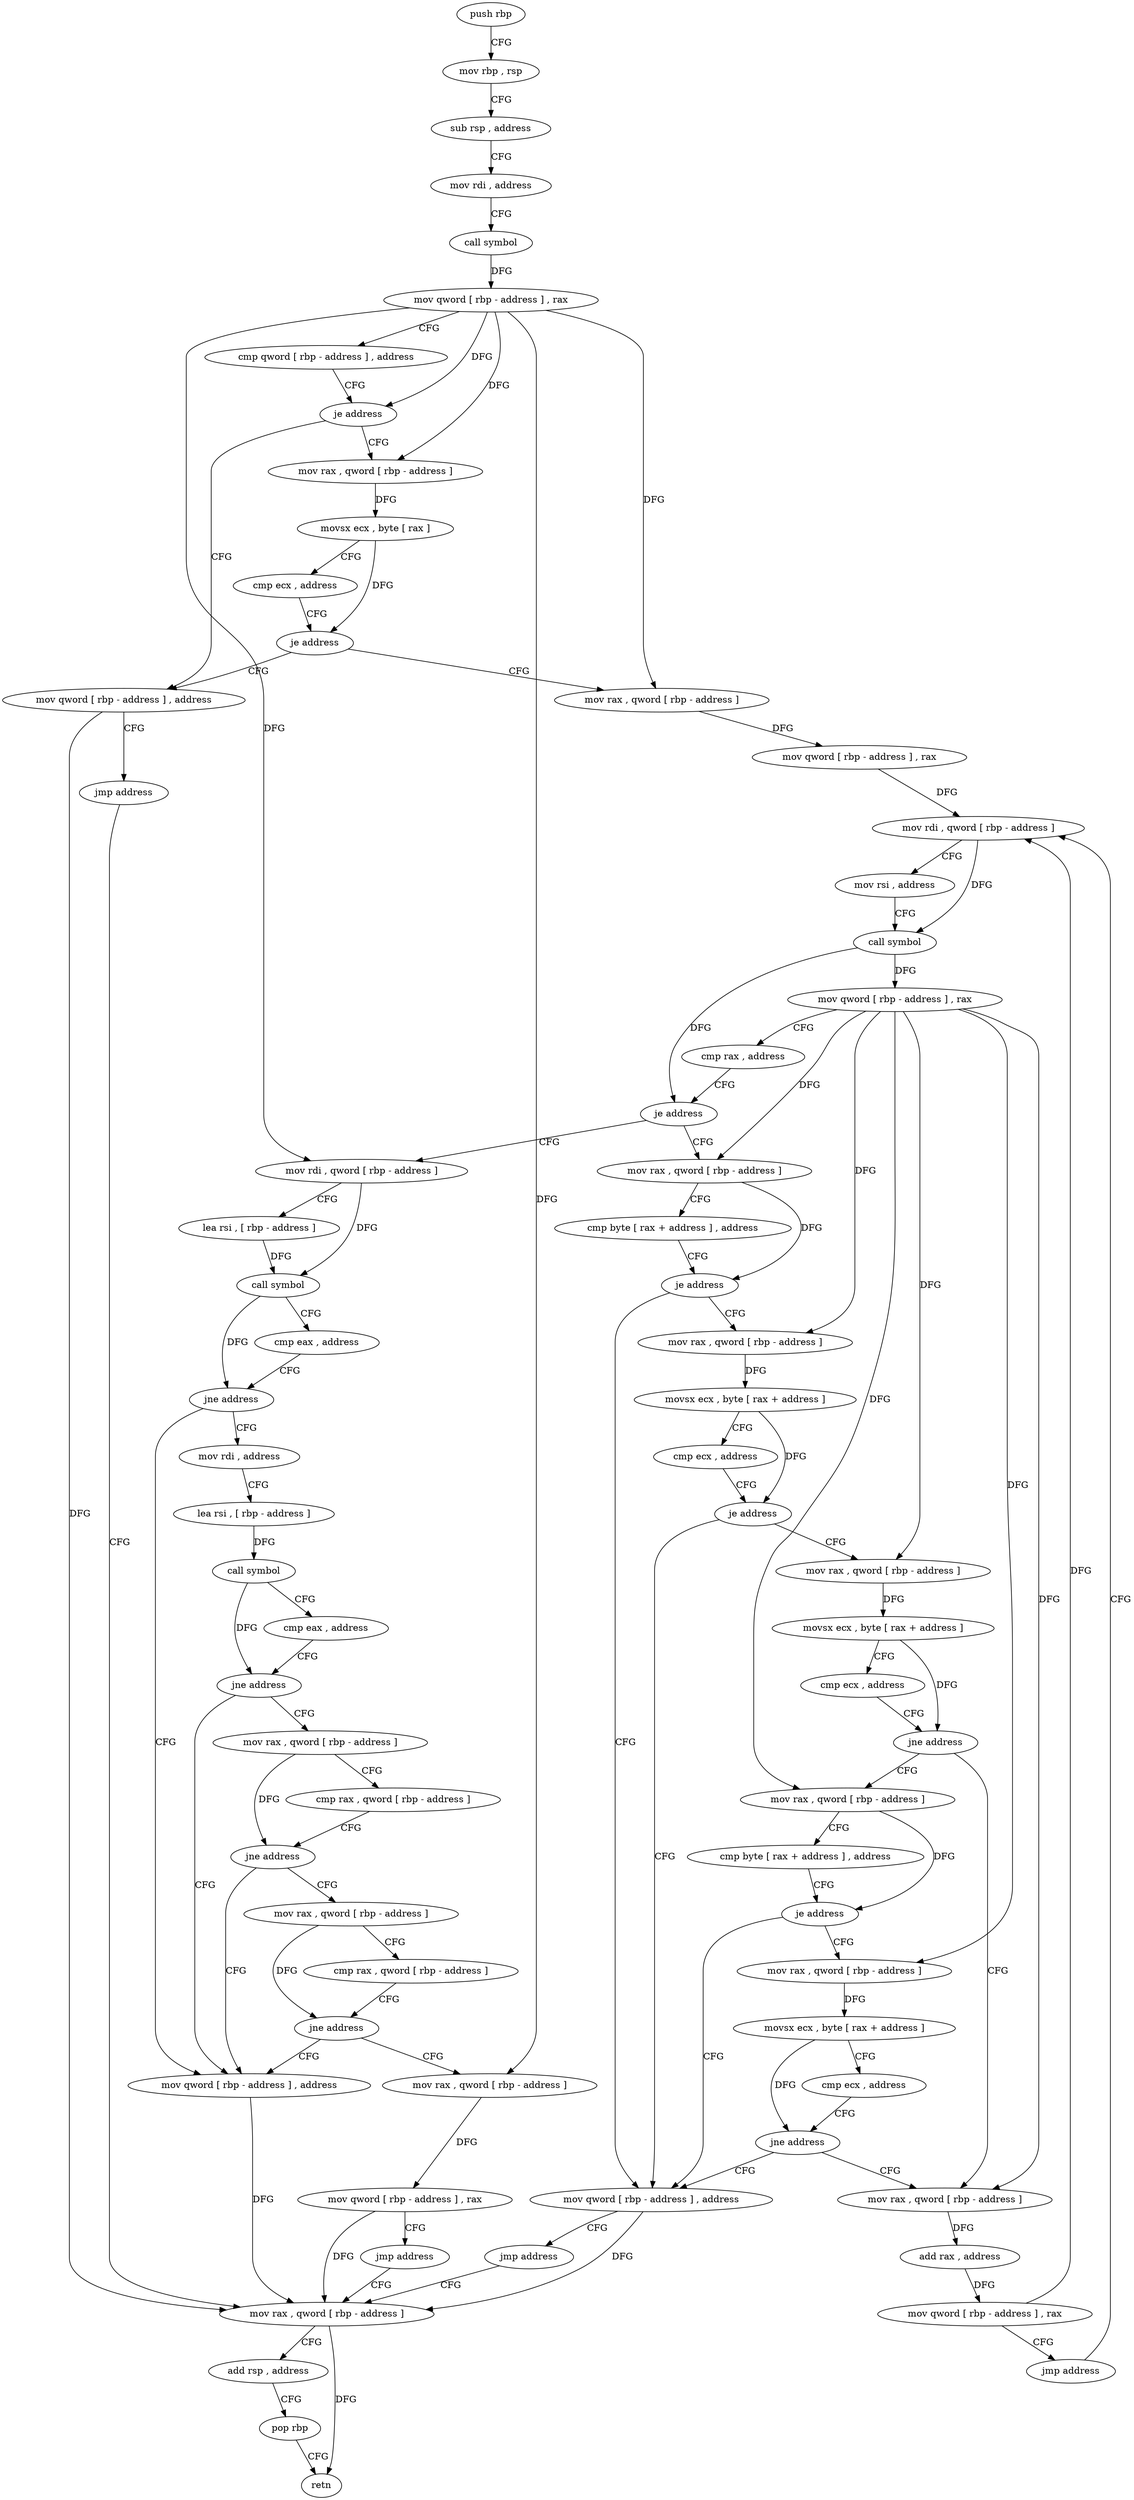 digraph "func" {
"4202112" [label = "push rbp" ]
"4202113" [label = "mov rbp , rsp" ]
"4202116" [label = "sub rsp , address" ]
"4202123" [label = "mov rdi , address" ]
"4202133" [label = "call symbol" ]
"4202138" [label = "mov qword [ rbp - address ] , rax" ]
"4202145" [label = "cmp qword [ rbp - address ] , address" ]
"4202153" [label = "je address" ]
"4202178" [label = "mov qword [ rbp - address ] , address" ]
"4202159" [label = "mov rax , qword [ rbp - address ]" ]
"4202186" [label = "jmp address" ]
"4202499" [label = "mov rax , qword [ rbp - address ]" ]
"4202166" [label = "movsx ecx , byte [ rax ]" ]
"4202169" [label = "cmp ecx , address" ]
"4202172" [label = "je address" ]
"4202191" [label = "mov rax , qword [ rbp - address ]" ]
"4202503" [label = "add rsp , address" ]
"4202510" [label = "pop rbp" ]
"4202511" [label = "retn" ]
"4202198" [label = "mov qword [ rbp - address ] , rax" ]
"4202205" [label = "mov rdi , qword [ rbp - address ]" ]
"4202376" [label = "mov rdi , qword [ rbp - address ]" ]
"4202383" [label = "lea rsi , [ rbp - address ]" ]
"4202390" [label = "call symbol" ]
"4202395" [label = "cmp eax , address" ]
"4202398" [label = "jne address" ]
"4202491" [label = "mov qword [ rbp - address ] , address" ]
"4202404" [label = "mov rdi , address" ]
"4202244" [label = "mov rax , qword [ rbp - address ]" ]
"4202251" [label = "cmp byte [ rax + address ] , address" ]
"4202255" [label = "je address" ]
"4202338" [label = "mov qword [ rbp - address ] , address" ]
"4202261" [label = "mov rax , qword [ rbp - address ]" ]
"4202414" [label = "lea rsi , [ rbp - address ]" ]
"4202421" [label = "call symbol" ]
"4202426" [label = "cmp eax , address" ]
"4202429" [label = "jne address" ]
"4202435" [label = "mov rax , qword [ rbp - address ]" ]
"4202346" [label = "jmp address" ]
"4202268" [label = "movsx ecx , byte [ rax + address ]" ]
"4202272" [label = "cmp ecx , address" ]
"4202275" [label = "je address" ]
"4202281" [label = "mov rax , qword [ rbp - address ]" ]
"4202442" [label = "cmp rax , qword [ rbp - address ]" ]
"4202449" [label = "jne address" ]
"4202455" [label = "mov rax , qword [ rbp - address ]" ]
"4202288" [label = "movsx ecx , byte [ rax + address ]" ]
"4202292" [label = "cmp ecx , address" ]
"4202295" [label = "jne address" ]
"4202351" [label = "mov rax , qword [ rbp - address ]" ]
"4202301" [label = "mov rax , qword [ rbp - address ]" ]
"4202462" [label = "cmp rax , qword [ rbp - address ]" ]
"4202469" [label = "jne address" ]
"4202475" [label = "mov rax , qword [ rbp - address ]" ]
"4202358" [label = "add rax , address" ]
"4202364" [label = "mov qword [ rbp - address ] , rax" ]
"4202371" [label = "jmp address" ]
"4202308" [label = "cmp byte [ rax + address ] , address" ]
"4202312" [label = "je address" ]
"4202318" [label = "mov rax , qword [ rbp - address ]" ]
"4202482" [label = "mov qword [ rbp - address ] , rax" ]
"4202486" [label = "jmp address" ]
"4202212" [label = "mov rsi , address" ]
"4202222" [label = "call symbol" ]
"4202227" [label = "mov qword [ rbp - address ] , rax" ]
"4202234" [label = "cmp rax , address" ]
"4202238" [label = "je address" ]
"4202325" [label = "movsx ecx , byte [ rax + address ]" ]
"4202329" [label = "cmp ecx , address" ]
"4202332" [label = "jne address" ]
"4202112" -> "4202113" [ label = "CFG" ]
"4202113" -> "4202116" [ label = "CFG" ]
"4202116" -> "4202123" [ label = "CFG" ]
"4202123" -> "4202133" [ label = "CFG" ]
"4202133" -> "4202138" [ label = "DFG" ]
"4202138" -> "4202145" [ label = "CFG" ]
"4202138" -> "4202153" [ label = "DFG" ]
"4202138" -> "4202159" [ label = "DFG" ]
"4202138" -> "4202191" [ label = "DFG" ]
"4202138" -> "4202376" [ label = "DFG" ]
"4202138" -> "4202475" [ label = "DFG" ]
"4202145" -> "4202153" [ label = "CFG" ]
"4202153" -> "4202178" [ label = "CFG" ]
"4202153" -> "4202159" [ label = "CFG" ]
"4202178" -> "4202186" [ label = "CFG" ]
"4202178" -> "4202499" [ label = "DFG" ]
"4202159" -> "4202166" [ label = "DFG" ]
"4202186" -> "4202499" [ label = "CFG" ]
"4202499" -> "4202503" [ label = "CFG" ]
"4202499" -> "4202511" [ label = "DFG" ]
"4202166" -> "4202169" [ label = "CFG" ]
"4202166" -> "4202172" [ label = "DFG" ]
"4202169" -> "4202172" [ label = "CFG" ]
"4202172" -> "4202191" [ label = "CFG" ]
"4202172" -> "4202178" [ label = "CFG" ]
"4202191" -> "4202198" [ label = "DFG" ]
"4202503" -> "4202510" [ label = "CFG" ]
"4202510" -> "4202511" [ label = "CFG" ]
"4202198" -> "4202205" [ label = "DFG" ]
"4202205" -> "4202212" [ label = "CFG" ]
"4202205" -> "4202222" [ label = "DFG" ]
"4202376" -> "4202383" [ label = "CFG" ]
"4202376" -> "4202390" [ label = "DFG" ]
"4202383" -> "4202390" [ label = "DFG" ]
"4202390" -> "4202395" [ label = "CFG" ]
"4202390" -> "4202398" [ label = "DFG" ]
"4202395" -> "4202398" [ label = "CFG" ]
"4202398" -> "4202491" [ label = "CFG" ]
"4202398" -> "4202404" [ label = "CFG" ]
"4202491" -> "4202499" [ label = "DFG" ]
"4202404" -> "4202414" [ label = "CFG" ]
"4202244" -> "4202251" [ label = "CFG" ]
"4202244" -> "4202255" [ label = "DFG" ]
"4202251" -> "4202255" [ label = "CFG" ]
"4202255" -> "4202338" [ label = "CFG" ]
"4202255" -> "4202261" [ label = "CFG" ]
"4202338" -> "4202346" [ label = "CFG" ]
"4202338" -> "4202499" [ label = "DFG" ]
"4202261" -> "4202268" [ label = "DFG" ]
"4202414" -> "4202421" [ label = "DFG" ]
"4202421" -> "4202426" [ label = "CFG" ]
"4202421" -> "4202429" [ label = "DFG" ]
"4202426" -> "4202429" [ label = "CFG" ]
"4202429" -> "4202491" [ label = "CFG" ]
"4202429" -> "4202435" [ label = "CFG" ]
"4202435" -> "4202442" [ label = "CFG" ]
"4202435" -> "4202449" [ label = "DFG" ]
"4202346" -> "4202499" [ label = "CFG" ]
"4202268" -> "4202272" [ label = "CFG" ]
"4202268" -> "4202275" [ label = "DFG" ]
"4202272" -> "4202275" [ label = "CFG" ]
"4202275" -> "4202338" [ label = "CFG" ]
"4202275" -> "4202281" [ label = "CFG" ]
"4202281" -> "4202288" [ label = "DFG" ]
"4202442" -> "4202449" [ label = "CFG" ]
"4202449" -> "4202491" [ label = "CFG" ]
"4202449" -> "4202455" [ label = "CFG" ]
"4202455" -> "4202462" [ label = "CFG" ]
"4202455" -> "4202469" [ label = "DFG" ]
"4202288" -> "4202292" [ label = "CFG" ]
"4202288" -> "4202295" [ label = "DFG" ]
"4202292" -> "4202295" [ label = "CFG" ]
"4202295" -> "4202351" [ label = "CFG" ]
"4202295" -> "4202301" [ label = "CFG" ]
"4202351" -> "4202358" [ label = "DFG" ]
"4202301" -> "4202308" [ label = "CFG" ]
"4202301" -> "4202312" [ label = "DFG" ]
"4202462" -> "4202469" [ label = "CFG" ]
"4202469" -> "4202491" [ label = "CFG" ]
"4202469" -> "4202475" [ label = "CFG" ]
"4202475" -> "4202482" [ label = "DFG" ]
"4202358" -> "4202364" [ label = "DFG" ]
"4202364" -> "4202371" [ label = "CFG" ]
"4202364" -> "4202205" [ label = "DFG" ]
"4202371" -> "4202205" [ label = "CFG" ]
"4202308" -> "4202312" [ label = "CFG" ]
"4202312" -> "4202338" [ label = "CFG" ]
"4202312" -> "4202318" [ label = "CFG" ]
"4202318" -> "4202325" [ label = "DFG" ]
"4202482" -> "4202486" [ label = "CFG" ]
"4202482" -> "4202499" [ label = "DFG" ]
"4202486" -> "4202499" [ label = "CFG" ]
"4202212" -> "4202222" [ label = "CFG" ]
"4202222" -> "4202227" [ label = "DFG" ]
"4202222" -> "4202238" [ label = "DFG" ]
"4202227" -> "4202234" [ label = "CFG" ]
"4202227" -> "4202244" [ label = "DFG" ]
"4202227" -> "4202261" [ label = "DFG" ]
"4202227" -> "4202281" [ label = "DFG" ]
"4202227" -> "4202351" [ label = "DFG" ]
"4202227" -> "4202301" [ label = "DFG" ]
"4202227" -> "4202318" [ label = "DFG" ]
"4202234" -> "4202238" [ label = "CFG" ]
"4202238" -> "4202376" [ label = "CFG" ]
"4202238" -> "4202244" [ label = "CFG" ]
"4202325" -> "4202329" [ label = "CFG" ]
"4202325" -> "4202332" [ label = "DFG" ]
"4202329" -> "4202332" [ label = "CFG" ]
"4202332" -> "4202351" [ label = "CFG" ]
"4202332" -> "4202338" [ label = "CFG" ]
}
